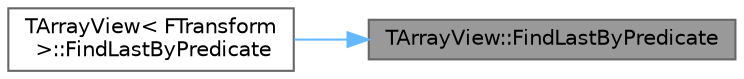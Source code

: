 digraph "TArrayView::FindLastByPredicate"
{
 // INTERACTIVE_SVG=YES
 // LATEX_PDF_SIZE
  bgcolor="transparent";
  edge [fontname=Helvetica,fontsize=10,labelfontname=Helvetica,labelfontsize=10];
  node [fontname=Helvetica,fontsize=10,shape=box,height=0.2,width=0.4];
  rankdir="RL";
  Node1 [id="Node000001",label="TArrayView::FindLastByPredicate",height=0.2,width=0.4,color="gray40", fillcolor="grey60", style="filled", fontcolor="black",tooltip="Finds element within the array starting from StartIndex and going backwards."];
  Node1 -> Node2 [id="edge1_Node000001_Node000002",dir="back",color="steelblue1",style="solid",tooltip=" "];
  Node2 [id="Node000002",label="TArrayView\< FTransform\l \>::FindLastByPredicate",height=0.2,width=0.4,color="grey40", fillcolor="white", style="filled",URL="$db/d13/classTArrayView.html#a4087baa569afefc732d70e418a02fb63",tooltip=" "];
}
